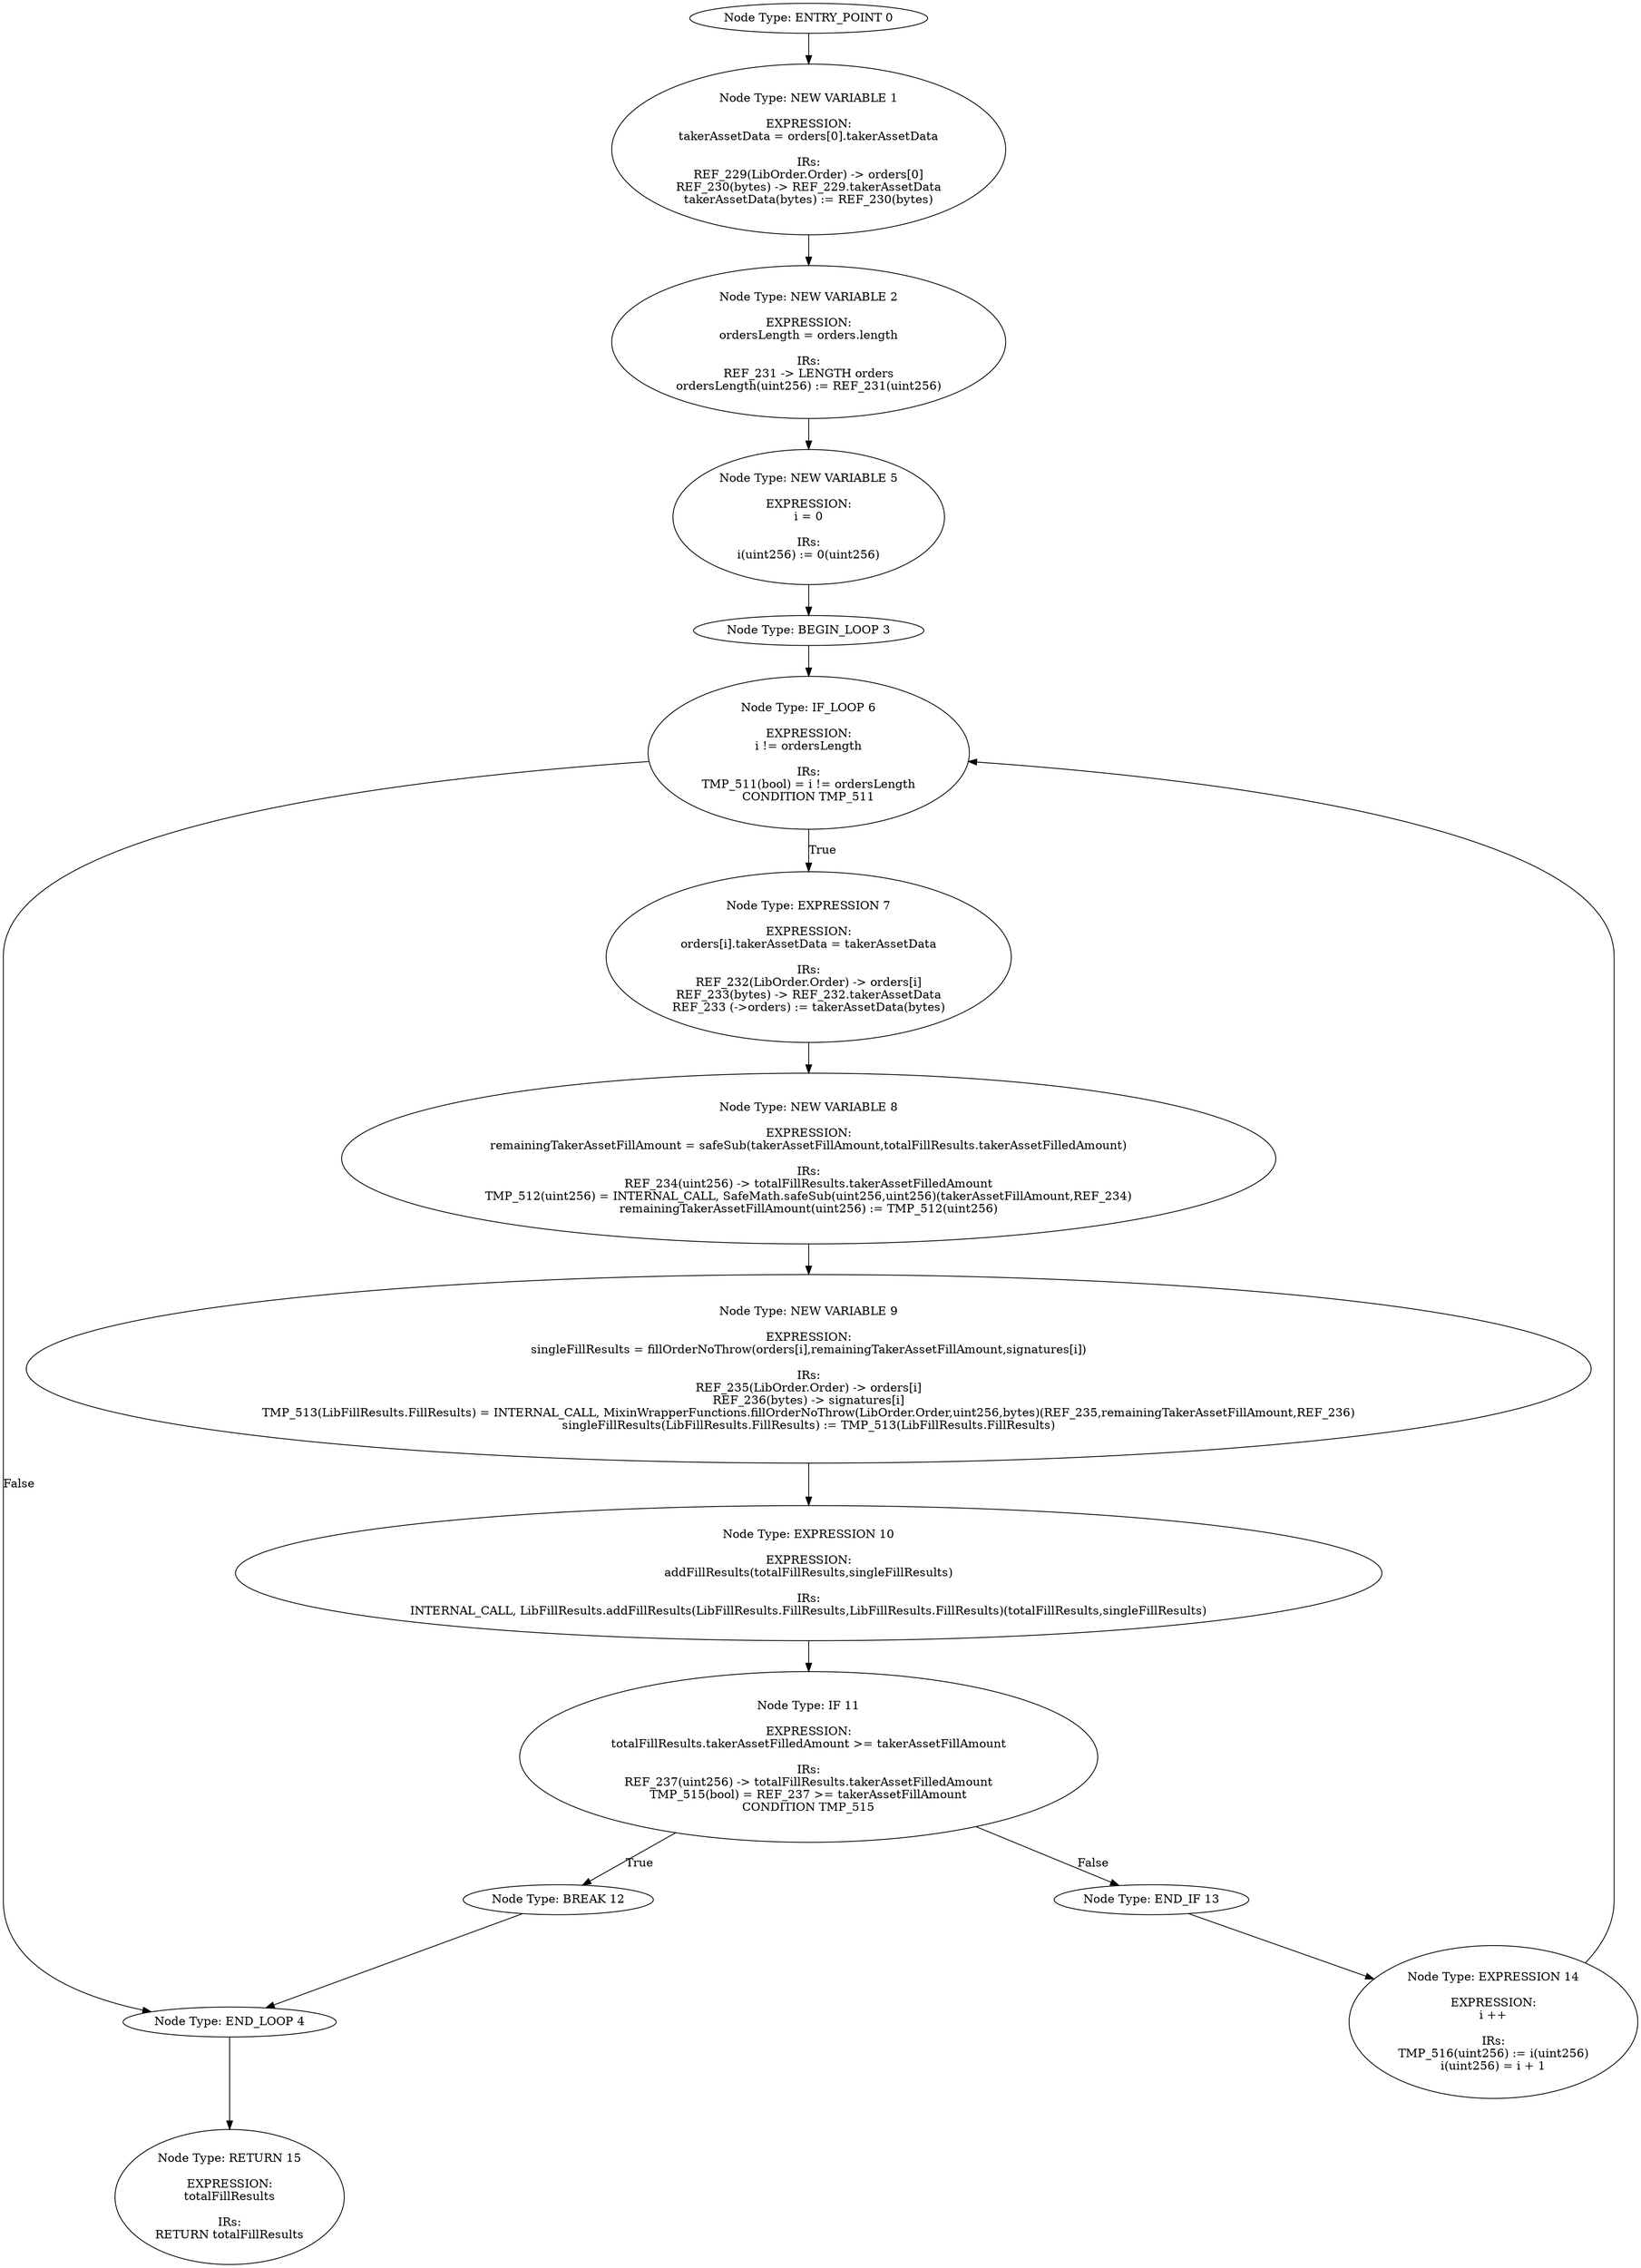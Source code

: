digraph{
0[label="Node Type: ENTRY_POINT 0
"];
0->1;
1[label="Node Type: NEW VARIABLE 1

EXPRESSION:
takerAssetData = orders[0].takerAssetData

IRs:
REF_229(LibOrder.Order) -> orders[0]
REF_230(bytes) -> REF_229.takerAssetData
takerAssetData(bytes) := REF_230(bytes)"];
1->2;
2[label="Node Type: NEW VARIABLE 2

EXPRESSION:
ordersLength = orders.length

IRs:
REF_231 -> LENGTH orders
ordersLength(uint256) := REF_231(uint256)"];
2->5;
3[label="Node Type: BEGIN_LOOP 3
"];
3->6;
4[label="Node Type: END_LOOP 4
"];
4->15;
5[label="Node Type: NEW VARIABLE 5

EXPRESSION:
i = 0

IRs:
i(uint256) := 0(uint256)"];
5->3;
6[label="Node Type: IF_LOOP 6

EXPRESSION:
i != ordersLength

IRs:
TMP_511(bool) = i != ordersLength
CONDITION TMP_511"];
6->7[label="True"];
6->4[label="False"];
7[label="Node Type: EXPRESSION 7

EXPRESSION:
orders[i].takerAssetData = takerAssetData

IRs:
REF_232(LibOrder.Order) -> orders[i]
REF_233(bytes) -> REF_232.takerAssetData
REF_233 (->orders) := takerAssetData(bytes)"];
7->8;
8[label="Node Type: NEW VARIABLE 8

EXPRESSION:
remainingTakerAssetFillAmount = safeSub(takerAssetFillAmount,totalFillResults.takerAssetFilledAmount)

IRs:
REF_234(uint256) -> totalFillResults.takerAssetFilledAmount
TMP_512(uint256) = INTERNAL_CALL, SafeMath.safeSub(uint256,uint256)(takerAssetFillAmount,REF_234)
remainingTakerAssetFillAmount(uint256) := TMP_512(uint256)"];
8->9;
9[label="Node Type: NEW VARIABLE 9

EXPRESSION:
singleFillResults = fillOrderNoThrow(orders[i],remainingTakerAssetFillAmount,signatures[i])

IRs:
REF_235(LibOrder.Order) -> orders[i]
REF_236(bytes) -> signatures[i]
TMP_513(LibFillResults.FillResults) = INTERNAL_CALL, MixinWrapperFunctions.fillOrderNoThrow(LibOrder.Order,uint256,bytes)(REF_235,remainingTakerAssetFillAmount,REF_236)
singleFillResults(LibFillResults.FillResults) := TMP_513(LibFillResults.FillResults)"];
9->10;
10[label="Node Type: EXPRESSION 10

EXPRESSION:
addFillResults(totalFillResults,singleFillResults)

IRs:
INTERNAL_CALL, LibFillResults.addFillResults(LibFillResults.FillResults,LibFillResults.FillResults)(totalFillResults,singleFillResults)"];
10->11;
11[label="Node Type: IF 11

EXPRESSION:
totalFillResults.takerAssetFilledAmount >= takerAssetFillAmount

IRs:
REF_237(uint256) -> totalFillResults.takerAssetFilledAmount
TMP_515(bool) = REF_237 >= takerAssetFillAmount
CONDITION TMP_515"];
11->12[label="True"];
11->13[label="False"];
12[label="Node Type: BREAK 12
"];
12->4;
13[label="Node Type: END_IF 13
"];
13->14;
14[label="Node Type: EXPRESSION 14

EXPRESSION:
i ++

IRs:
TMP_516(uint256) := i(uint256)
i(uint256) = i + 1"];
14->6;
15[label="Node Type: RETURN 15

EXPRESSION:
totalFillResults

IRs:
RETURN totalFillResults"];
}
